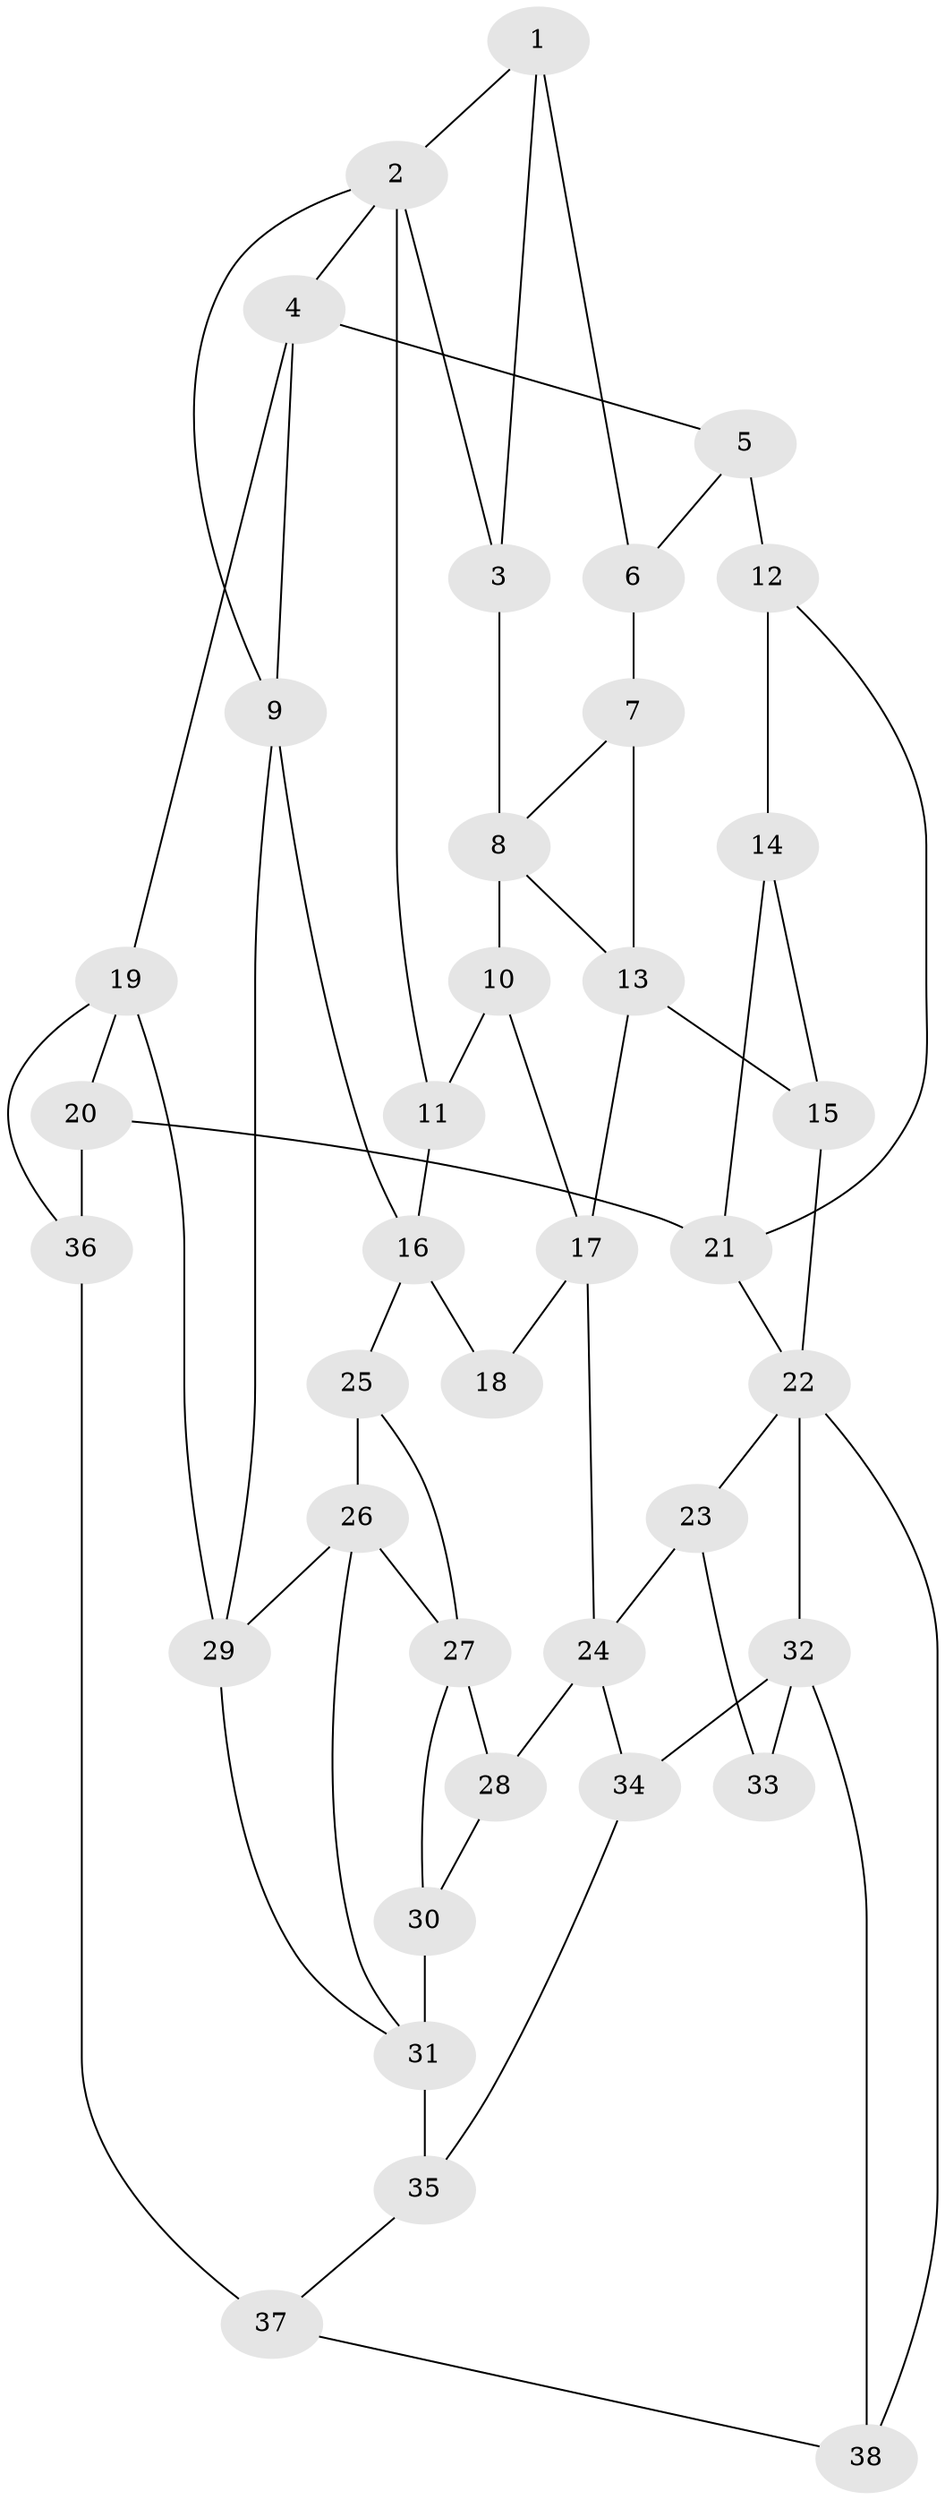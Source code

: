 // original degree distribution, {3: 0.031914893617021274, 4: 0.26595744680851063, 5: 0.43617021276595747, 6: 0.26595744680851063}
// Generated by graph-tools (version 1.1) at 2025/54/03/04/25 22:54:38]
// undirected, 38 vertices, 65 edges
graph export_dot {
  node [color=gray90,style=filled];
  1;
  2;
  3;
  4;
  5;
  6;
  7;
  8;
  9;
  10;
  11;
  12;
  13;
  14;
  15;
  16;
  17;
  18;
  19;
  20;
  21;
  22;
  23;
  24;
  25;
  26;
  27;
  28;
  29;
  30;
  31;
  32;
  33;
  34;
  35;
  36;
  37;
  38;
  1 -- 2 [weight=1.0];
  1 -- 3 [weight=1.0];
  1 -- 6 [weight=1.0];
  2 -- 3 [weight=1.0];
  2 -- 4 [weight=1.0];
  2 -- 9 [weight=1.0];
  2 -- 11 [weight=1.0];
  3 -- 8 [weight=2.0];
  4 -- 5 [weight=1.0];
  4 -- 9 [weight=1.0];
  4 -- 19 [weight=1.0];
  5 -- 6 [weight=2.0];
  5 -- 12 [weight=3.0];
  6 -- 7 [weight=1.0];
  7 -- 8 [weight=1.0];
  7 -- 13 [weight=1.0];
  8 -- 10 [weight=2.0];
  8 -- 13 [weight=1.0];
  9 -- 16 [weight=1.0];
  9 -- 29 [weight=1.0];
  10 -- 11 [weight=2.0];
  10 -- 17 [weight=1.0];
  11 -- 16 [weight=1.0];
  12 -- 14 [weight=2.0];
  12 -- 21 [weight=1.0];
  13 -- 15 [weight=1.0];
  13 -- 17 [weight=1.0];
  14 -- 15 [weight=1.0];
  14 -- 21 [weight=1.0];
  15 -- 22 [weight=1.0];
  16 -- 18 [weight=2.0];
  16 -- 25 [weight=2.0];
  17 -- 18 [weight=1.0];
  17 -- 24 [weight=2.0];
  19 -- 20 [weight=1.0];
  19 -- 29 [weight=1.0];
  19 -- 36 [weight=1.0];
  20 -- 21 [weight=2.0];
  20 -- 36 [weight=3.0];
  21 -- 22 [weight=1.0];
  22 -- 23 [weight=1.0];
  22 -- 32 [weight=1.0];
  22 -- 38 [weight=1.0];
  23 -- 24 [weight=2.0];
  23 -- 33 [weight=1.0];
  24 -- 28 [weight=1.0];
  24 -- 34 [weight=1.0];
  25 -- 26 [weight=1.0];
  25 -- 27 [weight=1.0];
  26 -- 27 [weight=1.0];
  26 -- 29 [weight=1.0];
  26 -- 31 [weight=1.0];
  27 -- 28 [weight=2.0];
  27 -- 30 [weight=1.0];
  28 -- 30 [weight=1.0];
  29 -- 31 [weight=1.0];
  30 -- 31 [weight=2.0];
  31 -- 35 [weight=2.0];
  32 -- 33 [weight=2.0];
  32 -- 34 [weight=2.0];
  32 -- 38 [weight=1.0];
  34 -- 35 [weight=2.0];
  35 -- 37 [weight=1.0];
  36 -- 37 [weight=2.0];
  37 -- 38 [weight=1.0];
}
